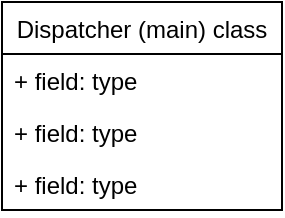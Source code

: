 <mxfile version="20.5.1" type="device"><diagram id="VfN1LpIRefxz7TI5zjJB" name="Page-1"><mxGraphModel dx="569" dy="1402" grid="1" gridSize="10" guides="1" tooltips="1" connect="1" arrows="1" fold="1" page="1" pageScale="1" pageWidth="850" pageHeight="1100" math="0" shadow="0"><root><mxCell id="0"/><mxCell id="1" parent="0"/><mxCell id="F4WZuOBFWSqPhc5WTnNz-9" value="Dispatcher (main) class" style="swimlane;fontStyle=0;childLayout=stackLayout;horizontal=1;startSize=26;fillColor=none;horizontalStack=0;resizeParent=1;resizeParentMax=0;resizeLast=0;collapsible=1;marginBottom=0;" vertex="1" parent="1"><mxGeometry x="160" y="-190" width="140" height="104" as="geometry"/></mxCell><mxCell id="F4WZuOBFWSqPhc5WTnNz-10" value="+ field: type" style="text;strokeColor=none;fillColor=none;align=left;verticalAlign=top;spacingLeft=4;spacingRight=4;overflow=hidden;rotatable=0;points=[[0,0.5],[1,0.5]];portConstraint=eastwest;" vertex="1" parent="F4WZuOBFWSqPhc5WTnNz-9"><mxGeometry y="26" width="140" height="26" as="geometry"/></mxCell><mxCell id="F4WZuOBFWSqPhc5WTnNz-11" value="+ field: type" style="text;strokeColor=none;fillColor=none;align=left;verticalAlign=top;spacingLeft=4;spacingRight=4;overflow=hidden;rotatable=0;points=[[0,0.5],[1,0.5]];portConstraint=eastwest;" vertex="1" parent="F4WZuOBFWSqPhc5WTnNz-9"><mxGeometry y="52" width="140" height="26" as="geometry"/></mxCell><mxCell id="F4WZuOBFWSqPhc5WTnNz-12" value="+ field: type" style="text;strokeColor=none;fillColor=none;align=left;verticalAlign=top;spacingLeft=4;spacingRight=4;overflow=hidden;rotatable=0;points=[[0,0.5],[1,0.5]];portConstraint=eastwest;" vertex="1" parent="F4WZuOBFWSqPhc5WTnNz-9"><mxGeometry y="78" width="140" height="26" as="geometry"/></mxCell></root></mxGraphModel></diagram></mxfile>